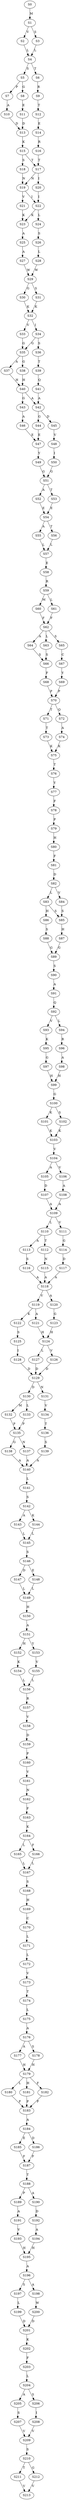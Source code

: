 strict digraph  {
	S0 -> S1 [ label = M ];
	S1 -> S2 [ label = V ];
	S1 -> S3 [ label = S ];
	S2 -> S4 [ label = L ];
	S3 -> S4 [ label = L ];
	S4 -> S5 [ label = S ];
	S4 -> S6 [ label = T ];
	S5 -> S7 [ label = P ];
	S5 -> S8 [ label = G ];
	S6 -> S9 [ label = R ];
	S7 -> S10 [ label = A ];
	S8 -> S11 [ label = E ];
	S9 -> S12 [ label = T ];
	S10 -> S13 [ label = D ];
	S11 -> S13 [ label = D ];
	S12 -> S14 [ label = E ];
	S13 -> S15 [ label = K ];
	S14 -> S16 [ label = R ];
	S15 -> S17 [ label = T ];
	S15 -> S18 [ label = S ];
	S16 -> S17 [ label = T ];
	S17 -> S19 [ label = N ];
	S17 -> S20 [ label = I ];
	S18 -> S19 [ label = N ];
	S19 -> S21 [ label = V ];
	S19 -> S22 [ label = I ];
	S20 -> S22 [ label = I ];
	S21 -> S23 [ label = K ];
	S22 -> S23 [ label = K ];
	S22 -> S24 [ label = L ];
	S23 -> S25 [ label = A ];
	S24 -> S26 [ label = S ];
	S25 -> S27 [ label = A ];
	S26 -> S28 [ label = L ];
	S27 -> S29 [ label = W ];
	S28 -> S29 [ label = W ];
	S29 -> S30 [ label = G ];
	S29 -> S31 [ label = S ];
	S30 -> S32 [ label = K ];
	S31 -> S32 [ label = K ];
	S32 -> S33 [ label = V ];
	S32 -> S34 [ label = I ];
	S33 -> S35 [ label = G ];
	S34 -> S35 [ label = G ];
	S34 -> S36 [ label = S ];
	S35 -> S37 [ label = A ];
	S35 -> S38 [ label = G ];
	S36 -> S39 [ label = T ];
	S37 -> S40 [ label = H ];
	S38 -> S40 [ label = H ];
	S39 -> S41 [ label = Q ];
	S40 -> S42 [ label = A ];
	S40 -> S43 [ label = G ];
	S41 -> S42 [ label = A ];
	S42 -> S44 [ label = G ];
	S42 -> S45 [ label = D ];
	S43 -> S46 [ label = A ];
	S44 -> S47 [ label = E ];
	S45 -> S48 [ label = V ];
	S46 -> S47 [ label = E ];
	S47 -> S49 [ label = Y ];
	S48 -> S50 [ label = I ];
	S49 -> S51 [ label = G ];
	S50 -> S51 [ label = G ];
	S51 -> S52 [ label = A ];
	S51 -> S53 [ label = T ];
	S52 -> S54 [ label = E ];
	S53 -> S54 [ label = E ];
	S54 -> S55 [ label = A ];
	S54 -> S56 [ label = T ];
	S55 -> S57 [ label = L ];
	S56 -> S57 [ label = L ];
	S57 -> S58 [ label = E ];
	S58 -> S59 [ label = R ];
	S59 -> S60 [ label = M ];
	S59 -> S61 [ label = L ];
	S60 -> S62 [ label = F ];
	S61 -> S62 [ label = F ];
	S62 -> S63 [ label = L ];
	S62 -> S64 [ label = A ];
	S62 -> S65 [ label = S ];
	S63 -> S66 [ label = S ];
	S64 -> S66 [ label = S ];
	S65 -> S67 [ label = C ];
	S66 -> S68 [ label = F ];
	S67 -> S69 [ label = Y ];
	S68 -> S70 [ label = P ];
	S69 -> S70 [ label = P ];
	S70 -> S71 [ label = T ];
	S70 -> S72 [ label = Q ];
	S71 -> S73 [ label = T ];
	S72 -> S74 [ label = A ];
	S73 -> S75 [ label = K ];
	S74 -> S75 [ label = K ];
	S75 -> S76 [ label = T ];
	S76 -> S77 [ label = Y ];
	S77 -> S78 [ label = F ];
	S78 -> S79 [ label = P ];
	S79 -> S80 [ label = H ];
	S80 -> S81 [ label = F ];
	S81 -> S82 [ label = D ];
	S82 -> S83 [ label = L ];
	S82 -> S84 [ label = V ];
	S83 -> S85 [ label = S ];
	S83 -> S86 [ label = H ];
	S84 -> S85 [ label = S ];
	S85 -> S87 [ label = H ];
	S86 -> S88 [ label = S ];
	S87 -> S89 [ label = G ];
	S88 -> S89 [ label = G ];
	S89 -> S90 [ label = S ];
	S90 -> S91 [ label = A ];
	S91 -> S92 [ label = Q ];
	S92 -> S93 [ label = V ];
	S92 -> S94 [ label = L ];
	S93 -> S95 [ label = K ];
	S94 -> S96 [ label = R ];
	S95 -> S97 [ label = G ];
	S96 -> S98 [ label = A ];
	S97 -> S99 [ label = H ];
	S98 -> S99 [ label = H ];
	S99 -> S100 [ label = G ];
	S100 -> S101 [ label = K ];
	S100 -> S102 [ label = S ];
	S101 -> S103 [ label = K ];
	S102 -> S103 [ label = K ];
	S103 -> S104 [ label = V ];
	S104 -> S105 [ label = A ];
	S104 -> S106 [ label = V ];
	S105 -> S107 [ label = D ];
	S106 -> S108 [ label = A ];
	S107 -> S109 [ label = A ];
	S108 -> S109 [ label = A ];
	S109 -> S110 [ label = L ];
	S109 -> S111 [ label = V ];
	S110 -> S112 [ label = T ];
	S110 -> S113 [ label = A ];
	S111 -> S114 [ label = G ];
	S112 -> S115 [ label = N ];
	S113 -> S116 [ label = S ];
	S114 -> S117 [ label = D ];
	S115 -> S118 [ label = A ];
	S116 -> S118 [ label = A ];
	S117 -> S118 [ label = A ];
	S118 -> S119 [ label = V ];
	S118 -> S120 [ label = A ];
	S119 -> S121 [ label = A ];
	S119 -> S122 [ label = K ];
	S120 -> S123 [ label = G ];
	S121 -> S124 [ label = H ];
	S122 -> S125 [ label = S ];
	S123 -> S124 [ label = H ];
	S124 -> S126 [ label = V ];
	S124 -> S127 [ label = L ];
	S125 -> S128 [ label = I ];
	S126 -> S129 [ label = D ];
	S127 -> S129 [ label = D ];
	S128 -> S129 [ label = D ];
	S129 -> S130 [ label = D ];
	S129 -> S131 [ label = N ];
	S130 -> S132 [ label = M ];
	S130 -> S133 [ label = L ];
	S131 -> S134 [ label = V ];
	S132 -> S135 [ label = P ];
	S133 -> S135 [ label = P ];
	S134 -> S136 [ label = T ];
	S135 -> S137 [ label = N ];
	S135 -> S138 [ label = G ];
	S136 -> S139 [ label = S ];
	S137 -> S140 [ label = A ];
	S138 -> S140 [ label = A ];
	S139 -> S140 [ label = A ];
	S140 -> S141 [ label = L ];
	S141 -> S142 [ label = S ];
	S142 -> S143 [ label = A ];
	S142 -> S144 [ label = K ];
	S143 -> S145 [ label = L ];
	S144 -> S145 [ label = L ];
	S145 -> S146 [ label = S ];
	S146 -> S147 [ label = D ];
	S146 -> S148 [ label = E ];
	S147 -> S149 [ label = L ];
	S148 -> S149 [ label = L ];
	S149 -> S150 [ label = H ];
	S150 -> S151 [ label = A ];
	S151 -> S152 [ label = H ];
	S151 -> S153 [ label = Y ];
	S152 -> S154 [ label = K ];
	S153 -> S155 [ label = V ];
	S154 -> S156 [ label = L ];
	S155 -> S156 [ label = L ];
	S156 -> S157 [ label = R ];
	S157 -> S158 [ label = V ];
	S158 -> S159 [ label = D ];
	S159 -> S160 [ label = P ];
	S160 -> S161 [ label = V ];
	S161 -> S162 [ label = N ];
	S162 -> S163 [ label = F ];
	S163 -> S164 [ label = K ];
	S164 -> S165 [ label = L ];
	S164 -> S166 [ label = F ];
	S165 -> S167 [ label = L ];
	S166 -> S167 [ label = L ];
	S167 -> S168 [ label = S ];
	S168 -> S169 [ label = H ];
	S169 -> S170 [ label = C ];
	S170 -> S171 [ label = L ];
	S171 -> S172 [ label = L ];
	S172 -> S173 [ label = V ];
	S173 -> S174 [ label = T ];
	S174 -> S175 [ label = L ];
	S175 -> S176 [ label = A ];
	S176 -> S177 [ label = A ];
	S176 -> S178 [ label = S ];
	S177 -> S179 [ label = H ];
	S178 -> S179 [ label = H ];
	S179 -> S180 [ label = L ];
	S179 -> S181 [ label = H ];
	S179 -> S182 [ label = F ];
	S180 -> S183 [ label = P ];
	S181 -> S183 [ label = P ];
	S182 -> S183 [ label = P ];
	S183 -> S184 [ label = A ];
	S184 -> S185 [ label = E ];
	S184 -> S186 [ label = D ];
	S185 -> S187 [ label = F ];
	S186 -> S187 [ label = F ];
	S187 -> S188 [ label = T ];
	S188 -> S189 [ label = P ];
	S188 -> S190 [ label = A ];
	S189 -> S191 [ label = A ];
	S190 -> S192 [ label = D ];
	S191 -> S193 [ label = V ];
	S192 -> S194 [ label = A ];
	S193 -> S195 [ label = H ];
	S194 -> S195 [ label = H ];
	S195 -> S196 [ label = A ];
	S196 -> S197 [ label = S ];
	S196 -> S198 [ label = A ];
	S197 -> S199 [ label = L ];
	S198 -> S200 [ label = W ];
	S199 -> S201 [ label = D ];
	S200 -> S201 [ label = D ];
	S201 -> S202 [ label = K ];
	S202 -> S203 [ label = F ];
	S203 -> S204 [ label = L ];
	S204 -> S205 [ label = A ];
	S204 -> S206 [ label = S ];
	S205 -> S207 [ label = S ];
	S206 -> S208 [ label = I ];
	S207 -> S209 [ label = V ];
	S208 -> S209 [ label = V ];
	S209 -> S210 [ label = S ];
	S210 -> S211 [ label = T ];
	S210 -> S212 [ label = G ];
	S211 -> S213 [ label = V ];
	S212 -> S213 [ label = V ];
}

